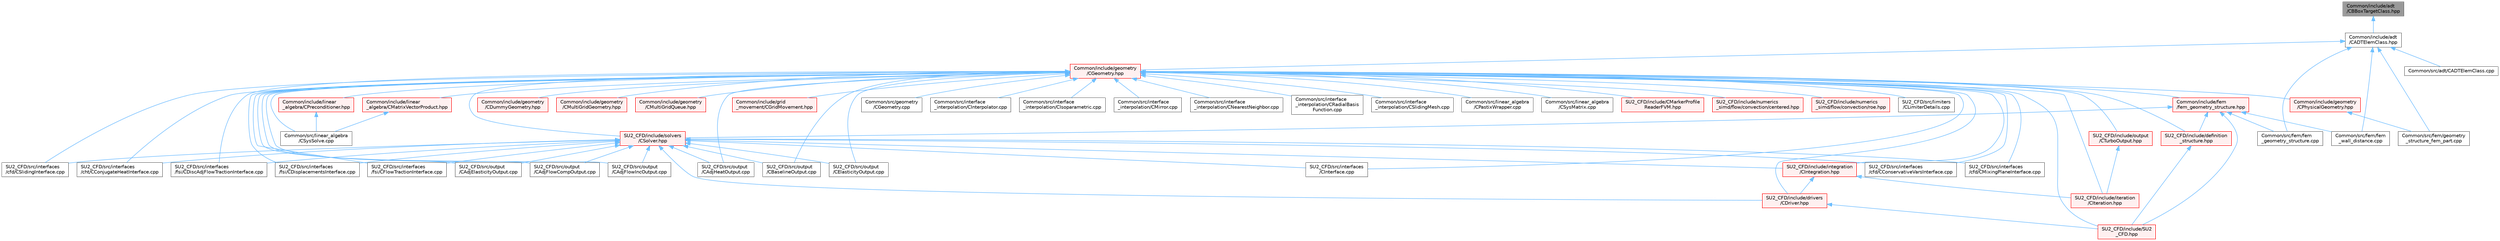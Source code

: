 digraph "Common/include/adt/CBBoxTargetClass.hpp"
{
 // LATEX_PDF_SIZE
  bgcolor="transparent";
  edge [fontname=Helvetica,fontsize=10,labelfontname=Helvetica,labelfontsize=10];
  node [fontname=Helvetica,fontsize=10,shape=box,height=0.2,width=0.4];
  Node1 [id="Node000001",label="Common/include/adt\l/CBBoxTargetClass.hpp",height=0.2,width=0.4,color="gray40", fillcolor="grey60", style="filled", fontcolor="black",tooltip="Class for storing the information of a possible bounding box candidate during a minimum distance sear..."];
  Node1 -> Node2 [id="edge1_Node000001_Node000002",dir="back",color="steelblue1",style="solid",tooltip=" "];
  Node2 [id="Node000002",label="Common/include/adt\l/CADTElemClass.hpp",height=0.2,width=0.4,color="grey40", fillcolor="white", style="filled",URL="$CADTElemClass_8hpp.html",tooltip="Class for storing an ADT of (linear) elements in an arbitrary number of dimensions."];
  Node2 -> Node3 [id="edge2_Node000002_Node000003",dir="back",color="steelblue1",style="solid",tooltip=" "];
  Node3 [id="Node000003",label="Common/include/geometry\l/CGeometry.hpp",height=0.2,width=0.4,color="red", fillcolor="#FFF0F0", style="filled",URL="$CGeometry_8hpp.html",tooltip="Headers of the main subroutines for creating the geometrical structure. The subroutines and functions..."];
  Node3 -> Node4 [id="edge3_Node000003_Node000004",dir="back",color="steelblue1",style="solid",tooltip=" "];
  Node4 [id="Node000004",label="Common/include/fem\l/fem_geometry_structure.hpp",height=0.2,width=0.4,color="red", fillcolor="#FFF0F0", style="filled",URL="$fem__geometry__structure_8hpp.html",tooltip="Headers of the main subroutines for creating the geometrical structure for the FEM solver...."];
  Node4 -> Node6 [id="edge4_Node000004_Node000006",dir="back",color="steelblue1",style="solid",tooltip=" "];
  Node6 [id="Node000006",label="Common/src/fem/fem\l_geometry_structure.cpp",height=0.2,width=0.4,color="grey40", fillcolor="white", style="filled",URL="$fem__geometry__structure_8cpp.html",tooltip="Functions for creating the primal grid for the FEM solver."];
  Node4 -> Node7 [id="edge5_Node000004_Node000007",dir="back",color="steelblue1",style="solid",tooltip=" "];
  Node7 [id="Node000007",label="Common/src/fem/fem\l_wall_distance.cpp",height=0.2,width=0.4,color="grey40", fillcolor="white", style="filled",URL="$fem__wall__distance_8cpp.html",tooltip="Main subroutines for computing the wall distance for the FEM solver."];
  Node4 -> Node8 [id="edge6_Node000004_Node000008",dir="back",color="steelblue1",style="solid",tooltip=" "];
  Node8 [id="Node000008",label="SU2_CFD/include/SU2\l_CFD.hpp",height=0.2,width=0.4,color="red", fillcolor="#FFF0F0", style="filled",URL="$SU2__CFD_8hpp.html",tooltip="Headers of the main subroutines of the code SU2_CFD. The subroutines and functions are in the SU2_CFD..."];
  Node4 -> Node10 [id="edge7_Node000004_Node000010",dir="back",color="steelblue1",style="solid",tooltip=" "];
  Node10 [id="Node000010",label="SU2_CFD/include/definition\l_structure.hpp",height=0.2,width=0.4,color="red", fillcolor="#FFF0F0", style="filled",URL="$definition__structure_8hpp.html",tooltip="Headers of the main subroutines used by SU2_CFD. The subroutines and functions are in the definition_..."];
  Node10 -> Node8 [id="edge8_Node000010_Node000008",dir="back",color="steelblue1",style="solid",tooltip=" "];
  Node4 -> Node15 [id="edge9_Node000004_Node000015",dir="back",color="steelblue1",style="solid",tooltip=" "];
  Node15 [id="Node000015",label="SU2_CFD/include/solvers\l/CSolver.hpp",height=0.2,width=0.4,color="red", fillcolor="#FFF0F0", style="filled",URL="$CSolver_8hpp.html",tooltip="Headers of the CSolver class which is inherited by all of the other solvers."];
  Node15 -> Node16 [id="edge10_Node000015_Node000016",dir="back",color="steelblue1",style="solid",tooltip=" "];
  Node16 [id="Node000016",label="SU2_CFD/include/drivers\l/CDriver.hpp",height=0.2,width=0.4,color="red", fillcolor="#FFF0F0", style="filled",URL="$CDriver_8hpp.html",tooltip="Headers of the main subroutines for driving single or multi-zone problems. The subroutines and functi..."];
  Node16 -> Node8 [id="edge11_Node000016_Node000008",dir="back",color="steelblue1",style="solid",tooltip=" "];
  Node15 -> Node34 [id="edge12_Node000015_Node000034",dir="back",color="steelblue1",style="solid",tooltip=" "];
  Node34 [id="Node000034",label="SU2_CFD/include/integration\l/CIntegration.hpp",height=0.2,width=0.4,color="red", fillcolor="#FFF0F0", style="filled",URL="$CIntegration_8hpp.html",tooltip="Declaration of the main routines to orchestrate space and time integration."];
  Node34 -> Node16 [id="edge13_Node000034_Node000016",dir="back",color="steelblue1",style="solid",tooltip=" "];
  Node34 -> Node46 [id="edge14_Node000034_Node000046",dir="back",color="steelblue1",style="solid",tooltip=" "];
  Node46 [id="Node000046",label="SU2_CFD/include/iteration\l/CIteration.hpp",height=0.2,width=0.4,color="red", fillcolor="#FFF0F0", style="filled",URL="$CIteration_8hpp.html",tooltip="Headers of the iteration classes used by SU2_CFD. Each CIteration class represents an available physi..."];
  Node15 -> Node136 [id="edge15_Node000015_Node000136",dir="back",color="steelblue1",style="solid",tooltip=" "];
  Node136 [id="Node000136",label="SU2_CFD/src/interfaces\l/CInterface.cpp",height=0.2,width=0.4,color="grey40", fillcolor="white", style="filled",URL="$CInterface_8cpp.html",tooltip="Main subroutines for MPI transfer of information between zones."];
  Node15 -> Node137 [id="edge16_Node000015_Node000137",dir="back",color="steelblue1",style="solid",tooltip=" "];
  Node137 [id="Node000137",label="SU2_CFD/src/interfaces\l/cfd/CConservativeVarsInterface.cpp",height=0.2,width=0.4,color="grey40", fillcolor="white", style="filled",URL="$CConservativeVarsInterface_8cpp.html",tooltip="Declaration and inlines of the class to transfer conservative variables from a generic zone into anot..."];
  Node15 -> Node138 [id="edge17_Node000015_Node000138",dir="back",color="steelblue1",style="solid",tooltip=" "];
  Node138 [id="Node000138",label="SU2_CFD/src/interfaces\l/cfd/CMixingPlaneInterface.cpp",height=0.2,width=0.4,color="grey40", fillcolor="white", style="filled",URL="$CMixingPlaneInterface_8cpp.html",tooltip="Declaration and inlines of the class to transfer average variables needed for MixingPlane computation..."];
  Node15 -> Node139 [id="edge18_Node000015_Node000139",dir="back",color="steelblue1",style="solid",tooltip=" "];
  Node139 [id="Node000139",label="SU2_CFD/src/interfaces\l/cfd/CSlidingInterface.cpp",height=0.2,width=0.4,color="grey40", fillcolor="white", style="filled",URL="$CSlidingInterface_8cpp.html",tooltip="Declaration and inlines of the class to transfer conservative variables from a generic zone into anot..."];
  Node15 -> Node140 [id="edge19_Node000015_Node000140",dir="back",color="steelblue1",style="solid",tooltip=" "];
  Node140 [id="Node000140",label="SU2_CFD/src/interfaces\l/cht/CConjugateHeatInterface.cpp",height=0.2,width=0.4,color="grey40", fillcolor="white", style="filled",URL="$CConjugateHeatInterface_8cpp.html",tooltip="Declaration and inlines of the class to transfer temperature and heatflux density for conjugate heat ..."];
  Node15 -> Node141 [id="edge20_Node000015_Node000141",dir="back",color="steelblue1",style="solid",tooltip=" "];
  Node141 [id="Node000141",label="SU2_CFD/src/interfaces\l/fsi/CDiscAdjFlowTractionInterface.cpp",height=0.2,width=0.4,color="grey40", fillcolor="white", style="filled",URL="$CDiscAdjFlowTractionInterface_8cpp.html",tooltip="Declaration and inlines of the class to transfer flow tractions from a fluid zone into a structural z..."];
  Node15 -> Node142 [id="edge21_Node000015_Node000142",dir="back",color="steelblue1",style="solid",tooltip=" "];
  Node142 [id="Node000142",label="SU2_CFD/src/interfaces\l/fsi/CDisplacementsInterface.cpp",height=0.2,width=0.4,color="grey40", fillcolor="white", style="filled",URL="$CDisplacementsInterface_8cpp.html",tooltip="Main subroutines for transferring boundary displacements."];
  Node15 -> Node143 [id="edge22_Node000015_Node000143",dir="back",color="steelblue1",style="solid",tooltip=" "];
  Node143 [id="Node000143",label="SU2_CFD/src/interfaces\l/fsi/CFlowTractionInterface.cpp",height=0.2,width=0.4,color="grey40", fillcolor="white", style="filled",URL="$CFlowTractionInterface_8cpp.html",tooltip="Declaration and inlines of the class to transfer flow tractions from a fluid zone into a structural z..."];
  Node15 -> Node144 [id="edge23_Node000015_Node000144",dir="back",color="steelblue1",style="solid",tooltip=" "];
  Node144 [id="Node000144",label="SU2_CFD/src/output\l/CAdjElasticityOutput.cpp",height=0.2,width=0.4,color="grey40", fillcolor="white", style="filled",URL="$CAdjElasticityOutput_8cpp.html",tooltip="Main subroutines for elasticity discrete adjoint output."];
  Node15 -> Node145 [id="edge24_Node000015_Node000145",dir="back",color="steelblue1",style="solid",tooltip=" "];
  Node145 [id="Node000145",label="SU2_CFD/src/output\l/CAdjFlowCompOutput.cpp",height=0.2,width=0.4,color="grey40", fillcolor="white", style="filled",URL="$CAdjFlowCompOutput_8cpp.html",tooltip="Main subroutines for flow discrete adjoint output."];
  Node15 -> Node146 [id="edge25_Node000015_Node000146",dir="back",color="steelblue1",style="solid",tooltip=" "];
  Node146 [id="Node000146",label="SU2_CFD/src/output\l/CAdjFlowIncOutput.cpp",height=0.2,width=0.4,color="grey40", fillcolor="white", style="filled",URL="$CAdjFlowIncOutput_8cpp.html",tooltip="Main subroutines for flow discrete adjoint output."];
  Node15 -> Node148 [id="edge26_Node000015_Node000148",dir="back",color="steelblue1",style="solid",tooltip=" "];
  Node148 [id="Node000148",label="SU2_CFD/src/output\l/CAdjHeatOutput.cpp",height=0.2,width=0.4,color="grey40", fillcolor="white", style="filled",URL="$CAdjHeatOutput_8cpp.html",tooltip="Main subroutines for flow discrete adjoint output."];
  Node15 -> Node149 [id="edge27_Node000015_Node000149",dir="back",color="steelblue1",style="solid",tooltip=" "];
  Node149 [id="Node000149",label="SU2_CFD/src/output\l/CBaselineOutput.cpp",height=0.2,width=0.4,color="grey40", fillcolor="white", style="filled",URL="$CBaselineOutput_8cpp.html",tooltip="Main subroutines for flow discrete adjoint output."];
  Node15 -> Node150 [id="edge28_Node000015_Node000150",dir="back",color="steelblue1",style="solid",tooltip=" "];
  Node150 [id="Node000150",label="SU2_CFD/src/output\l/CElasticityOutput.cpp",height=0.2,width=0.4,color="grey40", fillcolor="white", style="filled",URL="$CElasticityOutput_8cpp.html",tooltip="Main subroutines for FEA output."];
  Node3 -> Node161 [id="edge29_Node000003_Node000161",dir="back",color="steelblue1",style="solid",tooltip=" "];
  Node161 [id="Node000161",label="Common/include/geometry\l/CDummyGeometry.hpp",height=0.2,width=0.4,color="red", fillcolor="#FFF0F0", style="filled",URL="$CDummyGeometry_8hpp.html",tooltip="Headers of the dummy geometry class used in \"dry run\" mode."];
  Node3 -> Node163 [id="edge30_Node000003_Node000163",dir="back",color="steelblue1",style="solid",tooltip=" "];
  Node163 [id="Node000163",label="Common/include/geometry\l/CMultiGridGeometry.hpp",height=0.2,width=0.4,color="red", fillcolor="#FFF0F0", style="filled",URL="$CMultiGridGeometry_8hpp.html",tooltip="Headers of the multigrid geometry class."];
  Node3 -> Node165 [id="edge31_Node000003_Node000165",dir="back",color="steelblue1",style="solid",tooltip=" "];
  Node165 [id="Node000165",label="Common/include/geometry\l/CMultiGridQueue.hpp",height=0.2,width=0.4,color="red", fillcolor="#FFF0F0", style="filled",URL="$CMultiGridQueue_8hpp.html",tooltip="Header of the multigrid queue class for the FVM solver. The subroutines and functions are in the CMul..."];
  Node3 -> Node167 [id="edge32_Node000003_Node000167",dir="back",color="steelblue1",style="solid",tooltip=" "];
  Node167 [id="Node000167",label="Common/include/geometry\l/CPhysicalGeometry.hpp",height=0.2,width=0.4,color="red", fillcolor="#FFF0F0", style="filled",URL="$CPhysicalGeometry_8hpp.html",tooltip="Headers of the physical geometry class used to read meshes from file."];
  Node167 -> Node168 [id="edge33_Node000167_Node000168",dir="back",color="steelblue1",style="solid",tooltip=" "];
  Node168 [id="Node000168",label="Common/src/fem/geometry\l_structure_fem_part.cpp",height=0.2,width=0.4,color="grey40", fillcolor="white", style="filled",URL="$geometry__structure__fem__part_8cpp.html",tooltip="Main subroutines for distributin the grid for the Fluid FEM solver."];
  Node3 -> Node172 [id="edge34_Node000003_Node000172",dir="back",color="steelblue1",style="solid",tooltip=" "];
  Node172 [id="Node000172",label="Common/include/grid\l_movement/CGridMovement.hpp",height=0.2,width=0.4,color="red", fillcolor="#FFF0F0", style="filled",URL="$CGridMovement_8hpp.html",tooltip="Headers of the CGridMovement class."];
  Node3 -> Node180 [id="edge35_Node000003_Node000180",dir="back",color="steelblue1",style="solid",tooltip=" "];
  Node180 [id="Node000180",label="Common/include/linear\l_algebra/CMatrixVectorProduct.hpp",height=0.2,width=0.4,color="red", fillcolor="#FFF0F0", style="filled",URL="$CMatrixVectorProduct_8hpp.html",tooltip="Headers for the classes related to sparse matrix-vector product wrappers. The actual operations are c..."];
  Node180 -> Node181 [id="edge36_Node000180_Node000181",dir="back",color="steelblue1",style="solid",tooltip=" "];
  Node181 [id="Node000181",label="Common/src/linear_algebra\l/CSysSolve.cpp",height=0.2,width=0.4,color="grey40", fillcolor="white", style="filled",URL="$CSysSolve_8cpp.html",tooltip="Main classes required for solving linear systems of equations."];
  Node3 -> Node182 [id="edge37_Node000003_Node000182",dir="back",color="steelblue1",style="solid",tooltip=" "];
  Node182 [id="Node000182",label="Common/include/linear\l_algebra/CPreconditioner.hpp",height=0.2,width=0.4,color="red", fillcolor="#FFF0F0", style="filled",URL="$CPreconditioner_8hpp.html",tooltip="Classes related to linear preconditioner wrappers. The actual operations are currently implemented mo..."];
  Node182 -> Node181 [id="edge38_Node000182_Node000181",dir="back",color="steelblue1",style="solid",tooltip=" "];
  Node3 -> Node183 [id="edge39_Node000003_Node000183",dir="back",color="steelblue1",style="solid",tooltip=" "];
  Node183 [id="Node000183",label="Common/src/geometry\l/CGeometry.cpp",height=0.2,width=0.4,color="grey40", fillcolor="white", style="filled",URL="$CGeometry_8cpp.html",tooltip="Implementation of the base geometry class."];
  Node3 -> Node184 [id="edge40_Node000003_Node000184",dir="back",color="steelblue1",style="solid",tooltip=" "];
  Node184 [id="Node000184",label="Common/src/interface\l_interpolation/CInterpolator.cpp",height=0.2,width=0.4,color="grey40", fillcolor="white", style="filled",URL="$CInterpolator_8cpp.html",tooltip="Definition of the base class for interface interpolation."];
  Node3 -> Node185 [id="edge41_Node000003_Node000185",dir="back",color="steelblue1",style="solid",tooltip=" "];
  Node185 [id="Node000185",label="Common/src/interface\l_interpolation/CIsoparametric.cpp",height=0.2,width=0.4,color="grey40", fillcolor="white", style="filled",URL="$CIsoparametric_8cpp.html",tooltip="Implementation isoparametric interpolation (using FE shape functions)."];
  Node3 -> Node186 [id="edge42_Node000003_Node000186",dir="back",color="steelblue1",style="solid",tooltip=" "];
  Node186 [id="Node000186",label="Common/src/interface\l_interpolation/CMirror.cpp",height=0.2,width=0.4,color="grey40", fillcolor="white", style="filled",URL="$CMirror_8cpp.html",tooltip="Implementation of mirror interpolation (conservative approach in FSI problems)."];
  Node3 -> Node187 [id="edge43_Node000003_Node000187",dir="back",color="steelblue1",style="solid",tooltip=" "];
  Node187 [id="Node000187",label="Common/src/interface\l_interpolation/CNearestNeighbor.cpp",height=0.2,width=0.4,color="grey40", fillcolor="white", style="filled",URL="$CNearestNeighbor_8cpp.html",tooltip="Implementation of nearest neighbor interpolation."];
  Node3 -> Node188 [id="edge44_Node000003_Node000188",dir="back",color="steelblue1",style="solid",tooltip=" "];
  Node188 [id="Node000188",label="Common/src/interface\l_interpolation/CRadialBasis\lFunction.cpp",height=0.2,width=0.4,color="grey40", fillcolor="white", style="filled",URL="$CRadialBasisFunction_8cpp.html",tooltip="Implementation of RBF interpolation."];
  Node3 -> Node189 [id="edge45_Node000003_Node000189",dir="back",color="steelblue1",style="solid",tooltip=" "];
  Node189 [id="Node000189",label="Common/src/interface\l_interpolation/CSlidingMesh.cpp",height=0.2,width=0.4,color="grey40", fillcolor="white", style="filled",URL="$CSlidingMesh_8cpp.html",tooltip="Implementation of sliding mesh interpolation."];
  Node3 -> Node190 [id="edge46_Node000003_Node000190",dir="back",color="steelblue1",style="solid",tooltip=" "];
  Node190 [id="Node000190",label="Common/src/linear_algebra\l/CPastixWrapper.cpp",height=0.2,width=0.4,color="grey40", fillcolor="white", style="filled",URL="$CPastixWrapper_8cpp.html",tooltip="An interface to the INRIA solver PaStiX (http://pastix.gforge.inria.fr/files/README-txt...."];
  Node3 -> Node191 [id="edge47_Node000003_Node000191",dir="back",color="steelblue1",style="solid",tooltip=" "];
  Node191 [id="Node000191",label="Common/src/linear_algebra\l/CSysMatrix.cpp",height=0.2,width=0.4,color="grey40", fillcolor="white", style="filled",URL="$CSysMatrix_8cpp.html",tooltip="Implementation of the sparse matrix class."];
  Node3 -> Node181 [id="edge48_Node000003_Node000181",dir="back",color="steelblue1",style="solid",tooltip=" "];
  Node3 -> Node192 [id="edge49_Node000003_Node000192",dir="back",color="steelblue1",style="solid",tooltip=" "];
  Node192 [id="Node000192",label="SU2_CFD/include/CMarkerProfile\lReaderFVM.hpp",height=0.2,width=0.4,color="red", fillcolor="#FFF0F0", style="filled",URL="$CMarkerProfileReaderFVM_8hpp.html",tooltip="Header file for the class CMarkerProfileReaderFVM. The implementations are in the CMarkerProfileReade..."];
  Node3 -> Node8 [id="edge50_Node000003_Node000008",dir="back",color="steelblue1",style="solid",tooltip=" "];
  Node3 -> Node10 [id="edge51_Node000003_Node000010",dir="back",color="steelblue1",style="solid",tooltip=" "];
  Node3 -> Node16 [id="edge52_Node000003_Node000016",dir="back",color="steelblue1",style="solid",tooltip=" "];
  Node3 -> Node34 [id="edge53_Node000003_Node000034",dir="back",color="steelblue1",style="solid",tooltip=" "];
  Node3 -> Node46 [id="edge54_Node000003_Node000046",dir="back",color="steelblue1",style="solid",tooltip=" "];
  Node3 -> Node194 [id="edge55_Node000003_Node000194",dir="back",color="steelblue1",style="solid",tooltip=" "];
  Node194 [id="Node000194",label="SU2_CFD/include/numerics\l_simd/flow/convection/centered.hpp",height=0.2,width=0.4,color="red", fillcolor="#FFF0F0", style="filled",URL="$simd_2flow_2convection_2centered_8hpp.html",tooltip="Centered convective schemes."];
  Node3 -> Node196 [id="edge56_Node000003_Node000196",dir="back",color="steelblue1",style="solid",tooltip=" "];
  Node196 [id="Node000196",label="SU2_CFD/include/numerics\l_simd/flow/convection/roe.hpp",height=0.2,width=0.4,color="red", fillcolor="#FFF0F0", style="filled",URL="$simd_2flow_2convection_2roe_8hpp.html",tooltip="Roe-family of convective schemes."];
  Node3 -> Node197 [id="edge57_Node000003_Node000197",dir="back",color="steelblue1",style="solid",tooltip=" "];
  Node197 [id="Node000197",label="SU2_CFD/include/output\l/CTurboOutput.hpp",height=0.2,width=0.4,color="red", fillcolor="#FFF0F0", style="filled",URL="$CTurboOutput_8hpp.html",tooltip="Headers of the Turbomachinery Performance class."];
  Node197 -> Node46 [id="edge58_Node000197_Node000046",dir="back",color="steelblue1",style="solid",tooltip=" "];
  Node3 -> Node15 [id="edge59_Node000003_Node000015",dir="back",color="steelblue1",style="solid",tooltip=" "];
  Node3 -> Node136 [id="edge60_Node000003_Node000136",dir="back",color="steelblue1",style="solid",tooltip=" "];
  Node3 -> Node137 [id="edge61_Node000003_Node000137",dir="back",color="steelblue1",style="solid",tooltip=" "];
  Node3 -> Node138 [id="edge62_Node000003_Node000138",dir="back",color="steelblue1",style="solid",tooltip=" "];
  Node3 -> Node139 [id="edge63_Node000003_Node000139",dir="back",color="steelblue1",style="solid",tooltip=" "];
  Node3 -> Node140 [id="edge64_Node000003_Node000140",dir="back",color="steelblue1",style="solid",tooltip=" "];
  Node3 -> Node141 [id="edge65_Node000003_Node000141",dir="back",color="steelblue1",style="solid",tooltip=" "];
  Node3 -> Node142 [id="edge66_Node000003_Node000142",dir="back",color="steelblue1",style="solid",tooltip=" "];
  Node3 -> Node143 [id="edge67_Node000003_Node000143",dir="back",color="steelblue1",style="solid",tooltip=" "];
  Node3 -> Node220 [id="edge68_Node000003_Node000220",dir="back",color="steelblue1",style="solid",tooltip=" "];
  Node220 [id="Node000220",label="SU2_CFD/src/limiters\l/CLimiterDetails.cpp",height=0.2,width=0.4,color="grey40", fillcolor="white", style="filled",URL="$CLimiterDetails_8cpp.html",tooltip="A class template that allows defining limiters via specialization of particular details."];
  Node3 -> Node144 [id="edge69_Node000003_Node000144",dir="back",color="steelblue1",style="solid",tooltip=" "];
  Node3 -> Node145 [id="edge70_Node000003_Node000145",dir="back",color="steelblue1",style="solid",tooltip=" "];
  Node3 -> Node146 [id="edge71_Node000003_Node000146",dir="back",color="steelblue1",style="solid",tooltip=" "];
  Node3 -> Node148 [id="edge72_Node000003_Node000148",dir="back",color="steelblue1",style="solid",tooltip=" "];
  Node3 -> Node149 [id="edge73_Node000003_Node000149",dir="back",color="steelblue1",style="solid",tooltip=" "];
  Node3 -> Node150 [id="edge74_Node000003_Node000150",dir="back",color="steelblue1",style="solid",tooltip=" "];
  Node2 -> Node223 [id="edge75_Node000002_Node000223",dir="back",color="steelblue1",style="solid",tooltip=" "];
  Node223 [id="Node000223",label="Common/src/adt/CADTElemClass.cpp",height=0.2,width=0.4,color="grey40", fillcolor="white", style="filled",URL="$CADTElemClass_8cpp.html",tooltip="Class for storing an ADT of (linear) elements in an arbitrary number of dimensions."];
  Node2 -> Node6 [id="edge76_Node000002_Node000006",dir="back",color="steelblue1",style="solid",tooltip=" "];
  Node2 -> Node7 [id="edge77_Node000002_Node000007",dir="back",color="steelblue1",style="solid",tooltip=" "];
  Node2 -> Node168 [id="edge78_Node000002_Node000168",dir="back",color="steelblue1",style="solid",tooltip=" "];
}
